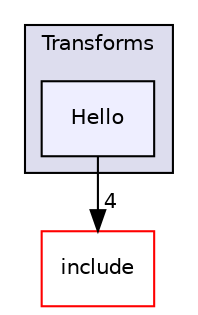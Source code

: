 digraph "lib/Transforms/Hello" {
  bgcolor=transparent;
  compound=true
  node [ fontsize="10", fontname="Helvetica"];
  edge [ labelfontsize="10", labelfontname="Helvetica"];
  subgraph clusterdir_a72932e0778af28115095468f6286ff8 {
    graph [ bgcolor="#ddddee", pencolor="black", label="Transforms" fontname="Helvetica", fontsize="10", URL="dir_a72932e0778af28115095468f6286ff8.html"]
  dir_5a6a9db1ec114c9e5c1630462c36bc97 [shape=box, label="Hello", style="filled", fillcolor="#eeeeff", pencolor="black", URL="dir_5a6a9db1ec114c9e5c1630462c36bc97.html"];
  }
  dir_d44c64559bbebec7f509842c48db8b23 [shape=box label="include" color="red" URL="dir_d44c64559bbebec7f509842c48db8b23.html"];
  dir_5a6a9db1ec114c9e5c1630462c36bc97->dir_d44c64559bbebec7f509842c48db8b23 [headlabel="4", labeldistance=1.5 headhref="dir_000233_000001.html"];
}
